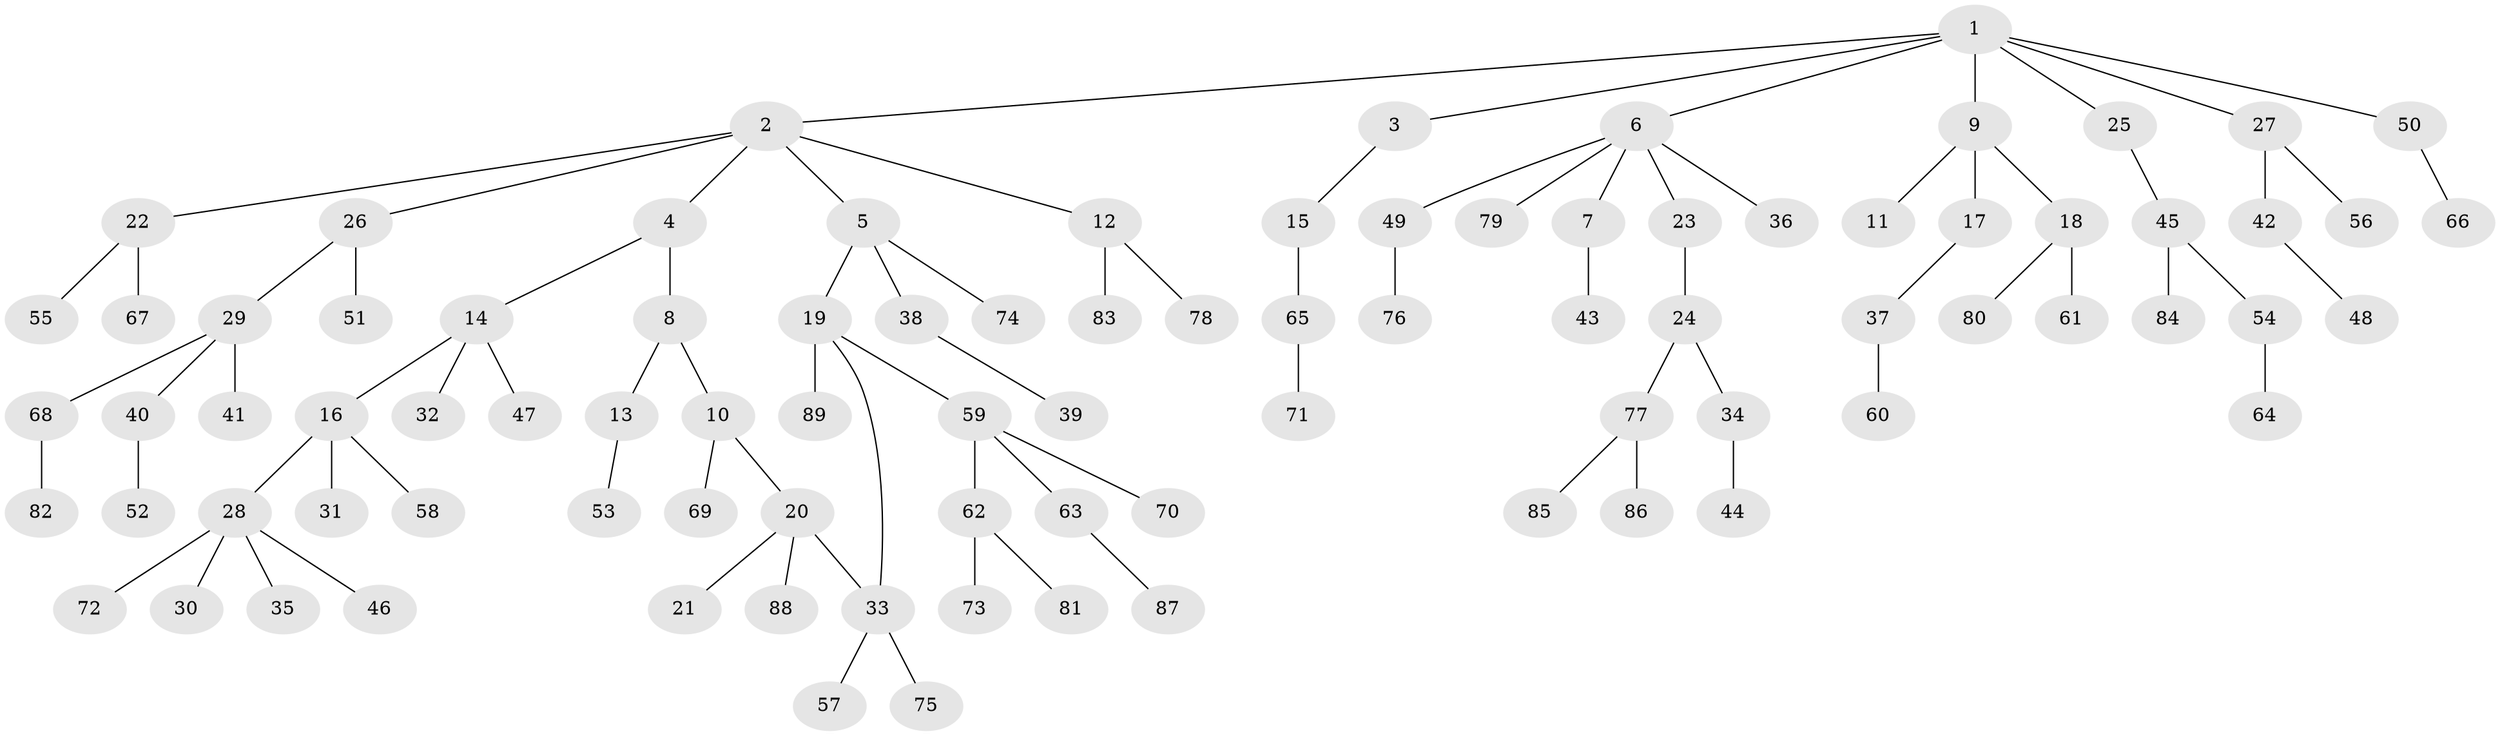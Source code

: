 // Generated by graph-tools (version 1.1) at 2025/13/03/09/25 04:13:17]
// undirected, 89 vertices, 89 edges
graph export_dot {
graph [start="1"]
  node [color=gray90,style=filled];
  1;
  2;
  3;
  4;
  5;
  6;
  7;
  8;
  9;
  10;
  11;
  12;
  13;
  14;
  15;
  16;
  17;
  18;
  19;
  20;
  21;
  22;
  23;
  24;
  25;
  26;
  27;
  28;
  29;
  30;
  31;
  32;
  33;
  34;
  35;
  36;
  37;
  38;
  39;
  40;
  41;
  42;
  43;
  44;
  45;
  46;
  47;
  48;
  49;
  50;
  51;
  52;
  53;
  54;
  55;
  56;
  57;
  58;
  59;
  60;
  61;
  62;
  63;
  64;
  65;
  66;
  67;
  68;
  69;
  70;
  71;
  72;
  73;
  74;
  75;
  76;
  77;
  78;
  79;
  80;
  81;
  82;
  83;
  84;
  85;
  86;
  87;
  88;
  89;
  1 -- 2;
  1 -- 3;
  1 -- 6;
  1 -- 9;
  1 -- 25;
  1 -- 27;
  1 -- 50;
  2 -- 4;
  2 -- 5;
  2 -- 12;
  2 -- 22;
  2 -- 26;
  3 -- 15;
  4 -- 8;
  4 -- 14;
  5 -- 19;
  5 -- 38;
  5 -- 74;
  6 -- 7;
  6 -- 23;
  6 -- 36;
  6 -- 49;
  6 -- 79;
  7 -- 43;
  8 -- 10;
  8 -- 13;
  9 -- 11;
  9 -- 17;
  9 -- 18;
  10 -- 20;
  10 -- 69;
  12 -- 78;
  12 -- 83;
  13 -- 53;
  14 -- 16;
  14 -- 32;
  14 -- 47;
  15 -- 65;
  16 -- 28;
  16 -- 31;
  16 -- 58;
  17 -- 37;
  18 -- 61;
  18 -- 80;
  19 -- 59;
  19 -- 89;
  19 -- 33;
  20 -- 21;
  20 -- 33;
  20 -- 88;
  22 -- 55;
  22 -- 67;
  23 -- 24;
  24 -- 34;
  24 -- 77;
  25 -- 45;
  26 -- 29;
  26 -- 51;
  27 -- 42;
  27 -- 56;
  28 -- 30;
  28 -- 35;
  28 -- 46;
  28 -- 72;
  29 -- 40;
  29 -- 41;
  29 -- 68;
  33 -- 57;
  33 -- 75;
  34 -- 44;
  37 -- 60;
  38 -- 39;
  40 -- 52;
  42 -- 48;
  45 -- 54;
  45 -- 84;
  49 -- 76;
  50 -- 66;
  54 -- 64;
  59 -- 62;
  59 -- 63;
  59 -- 70;
  62 -- 73;
  62 -- 81;
  63 -- 87;
  65 -- 71;
  68 -- 82;
  77 -- 85;
  77 -- 86;
}
